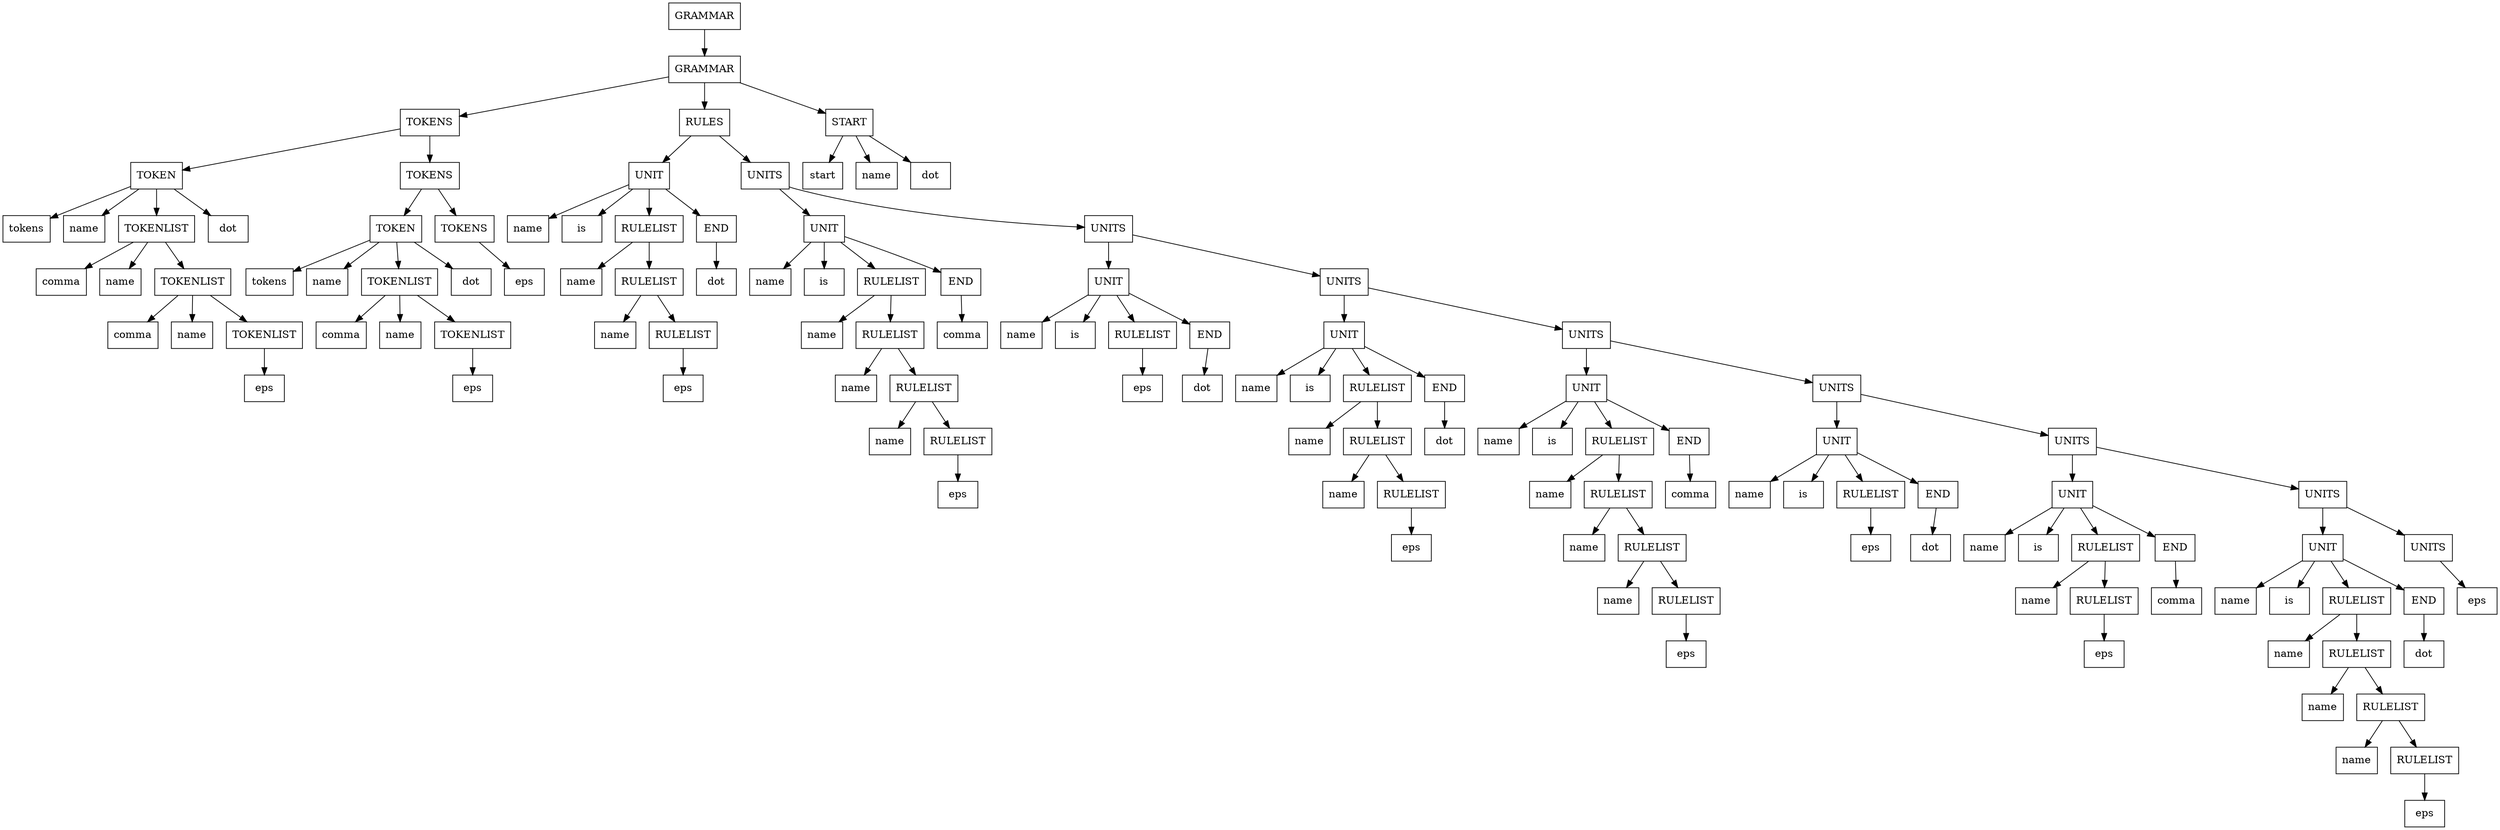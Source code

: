 digraph ParseTree {
node [shape=box];
node0 [label="GRAMMAR"];
node1 [label="GRAMMAR"];
node2 [label="TOKENS"];
node3 [label="TOKEN"];
node4 [label="tokens"];
node3 -> node4;
node5 [label="name"];
node3 -> node5;
node6 [label="TOKENLIST"];
node7 [label="comma"];
node6 -> node7;
node8 [label="name"];
node6 -> node8;
node9 [label="TOKENLIST"];
node10 [label="comma"];
node9 -> node10;
node11 [label="name"];
node9 -> node11;
node12 [label="TOKENLIST"];
node13 [label="eps"];
node12 -> node13;
node9 -> node12;
node6 -> node9;
node3 -> node6;
node14 [label="dot"];
node3 -> node14;
node2 -> node3;
node15 [label="TOKENS"];
node16 [label="TOKEN"];
node17 [label="tokens"];
node16 -> node17;
node18 [label="name"];
node16 -> node18;
node19 [label="TOKENLIST"];
node20 [label="comma"];
node19 -> node20;
node21 [label="name"];
node19 -> node21;
node22 [label="TOKENLIST"];
node23 [label="eps"];
node22 -> node23;
node19 -> node22;
node16 -> node19;
node24 [label="dot"];
node16 -> node24;
node15 -> node16;
node25 [label="TOKENS"];
node26 [label="eps"];
node25 -> node26;
node15 -> node25;
node2 -> node15;
node1 -> node2;
node27 [label="RULES"];
node28 [label="UNIT"];
node29 [label="name"];
node28 -> node29;
node30 [label="is"];
node28 -> node30;
node31 [label="RULELIST"];
node32 [label="name"];
node31 -> node32;
node33 [label="RULELIST"];
node34 [label="name"];
node33 -> node34;
node35 [label="RULELIST"];
node36 [label="eps"];
node35 -> node36;
node33 -> node35;
node31 -> node33;
node28 -> node31;
node37 [label="END"];
node38 [label="dot"];
node37 -> node38;
node28 -> node37;
node27 -> node28;
node39 [label="UNITS"];
node40 [label="UNIT"];
node41 [label="name"];
node40 -> node41;
node42 [label="is"];
node40 -> node42;
node43 [label="RULELIST"];
node44 [label="name"];
node43 -> node44;
node45 [label="RULELIST"];
node46 [label="name"];
node45 -> node46;
node47 [label="RULELIST"];
node48 [label="name"];
node47 -> node48;
node49 [label="RULELIST"];
node50 [label="eps"];
node49 -> node50;
node47 -> node49;
node45 -> node47;
node43 -> node45;
node40 -> node43;
node51 [label="END"];
node52 [label="comma"];
node51 -> node52;
node40 -> node51;
node39 -> node40;
node53 [label="UNITS"];
node54 [label="UNIT"];
node55 [label="name"];
node54 -> node55;
node56 [label="is"];
node54 -> node56;
node57 [label="RULELIST"];
node58 [label="eps"];
node57 -> node58;
node54 -> node57;
node59 [label="END"];
node60 [label="dot"];
node59 -> node60;
node54 -> node59;
node53 -> node54;
node61 [label="UNITS"];
node62 [label="UNIT"];
node63 [label="name"];
node62 -> node63;
node64 [label="is"];
node62 -> node64;
node65 [label="RULELIST"];
node66 [label="name"];
node65 -> node66;
node67 [label="RULELIST"];
node68 [label="name"];
node67 -> node68;
node69 [label="RULELIST"];
node70 [label="eps"];
node69 -> node70;
node67 -> node69;
node65 -> node67;
node62 -> node65;
node71 [label="END"];
node72 [label="dot"];
node71 -> node72;
node62 -> node71;
node61 -> node62;
node73 [label="UNITS"];
node74 [label="UNIT"];
node75 [label="name"];
node74 -> node75;
node76 [label="is"];
node74 -> node76;
node77 [label="RULELIST"];
node78 [label="name"];
node77 -> node78;
node79 [label="RULELIST"];
node80 [label="name"];
node79 -> node80;
node81 [label="RULELIST"];
node82 [label="name"];
node81 -> node82;
node83 [label="RULELIST"];
node84 [label="eps"];
node83 -> node84;
node81 -> node83;
node79 -> node81;
node77 -> node79;
node74 -> node77;
node85 [label="END"];
node86 [label="comma"];
node85 -> node86;
node74 -> node85;
node73 -> node74;
node87 [label="UNITS"];
node88 [label="UNIT"];
node89 [label="name"];
node88 -> node89;
node90 [label="is"];
node88 -> node90;
node91 [label="RULELIST"];
node92 [label="eps"];
node91 -> node92;
node88 -> node91;
node93 [label="END"];
node94 [label="dot"];
node93 -> node94;
node88 -> node93;
node87 -> node88;
node95 [label="UNITS"];
node96 [label="UNIT"];
node97 [label="name"];
node96 -> node97;
node98 [label="is"];
node96 -> node98;
node99 [label="RULELIST"];
node100 [label="name"];
node99 -> node100;
node101 [label="RULELIST"];
node102 [label="eps"];
node101 -> node102;
node99 -> node101;
node96 -> node99;
node103 [label="END"];
node104 [label="comma"];
node103 -> node104;
node96 -> node103;
node95 -> node96;
node105 [label="UNITS"];
node106 [label="UNIT"];
node107 [label="name"];
node106 -> node107;
node108 [label="is"];
node106 -> node108;
node109 [label="RULELIST"];
node110 [label="name"];
node109 -> node110;
node111 [label="RULELIST"];
node112 [label="name"];
node111 -> node112;
node113 [label="RULELIST"];
node114 [label="name"];
node113 -> node114;
node115 [label="RULELIST"];
node116 [label="eps"];
node115 -> node116;
node113 -> node115;
node111 -> node113;
node109 -> node111;
node106 -> node109;
node117 [label="END"];
node118 [label="dot"];
node117 -> node118;
node106 -> node117;
node105 -> node106;
node119 [label="UNITS"];
node120 [label="eps"];
node119 -> node120;
node105 -> node119;
node95 -> node105;
node87 -> node95;
node73 -> node87;
node61 -> node73;
node53 -> node61;
node39 -> node53;
node27 -> node39;
node1 -> node27;
node121 [label="START"];
node122 [label="start"];
node121 -> node122;
node123 [label="name"];
node121 -> node123;
node124 [label="dot"];
node121 -> node124;
node1 -> node121;
node0 -> node1;
}
